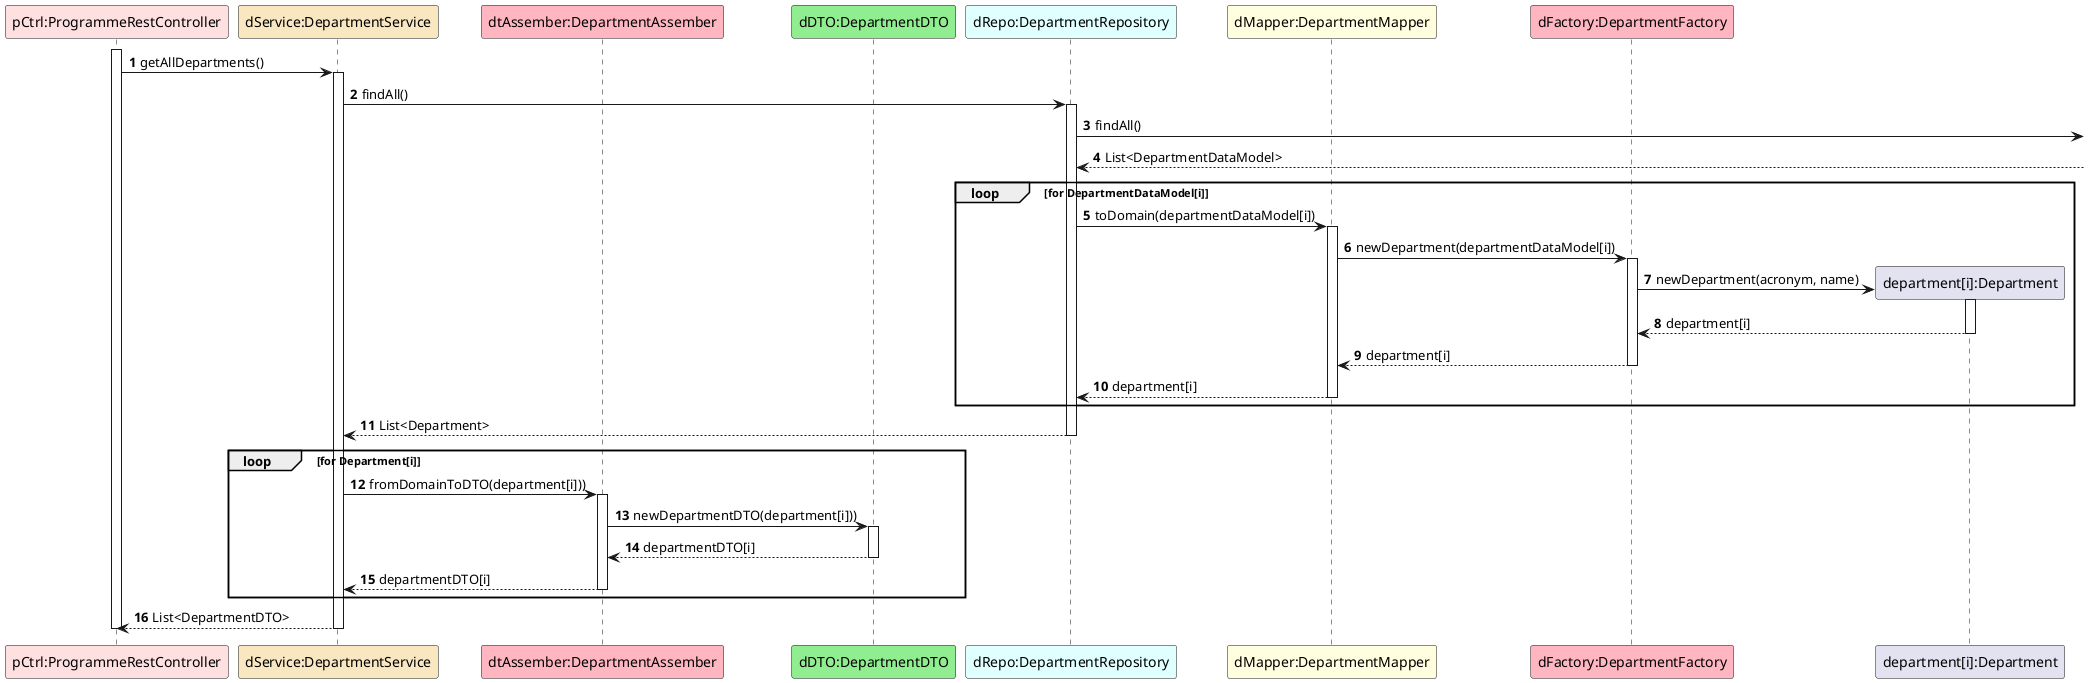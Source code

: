 @startuml
autonumber

participant "pCtrl:ProgrammeRestController" as C #implementation
participant "dService:DepartmentService" as DPS #strategy
participant "dtAssember:DepartmentAssember" as DA #lightpink
participant "dDTO:DepartmentDTO" as DDTO #lightgreen
participant "dRepo:DepartmentRepository" as DPR #lightcyan
participant "dMapper:DepartmentMapper" as M #lightyellow
participant "dFactory:DepartmentFactory" as F #lightpink
participant "department[i]:Department" as DT

activate C
C -> DPS ++: getAllDepartments()

DPS -> DPR ++: findAll()

DPR -> : findAll()
DPR <-- : List<DepartmentDataModel>

loop for DepartmentDataModel[i]
DPR -> M ++: toDomain(departmentDataModel[i])
M -> F ++: newDepartment(departmentDataModel[i])
F -> DT**: newDepartment(acronym, name)
activate DT
DT --> F --: department[i]

F --> M --: department[i]
M --> DPR --: department[i]
end

DPR --> DPS --: List<Department>
loop for Department[i]
DPS -> DA ++ :fromDomainToDTO(department[i]))
DA -> DDTO ++: newDepartmentDTO(department[i]))
DDTO --> DA --: departmentDTO[i]
DA --> DPS --: departmentDTO[i]
end

DPS --> C --: List<DepartmentDTO>
deactivate C
@enduml